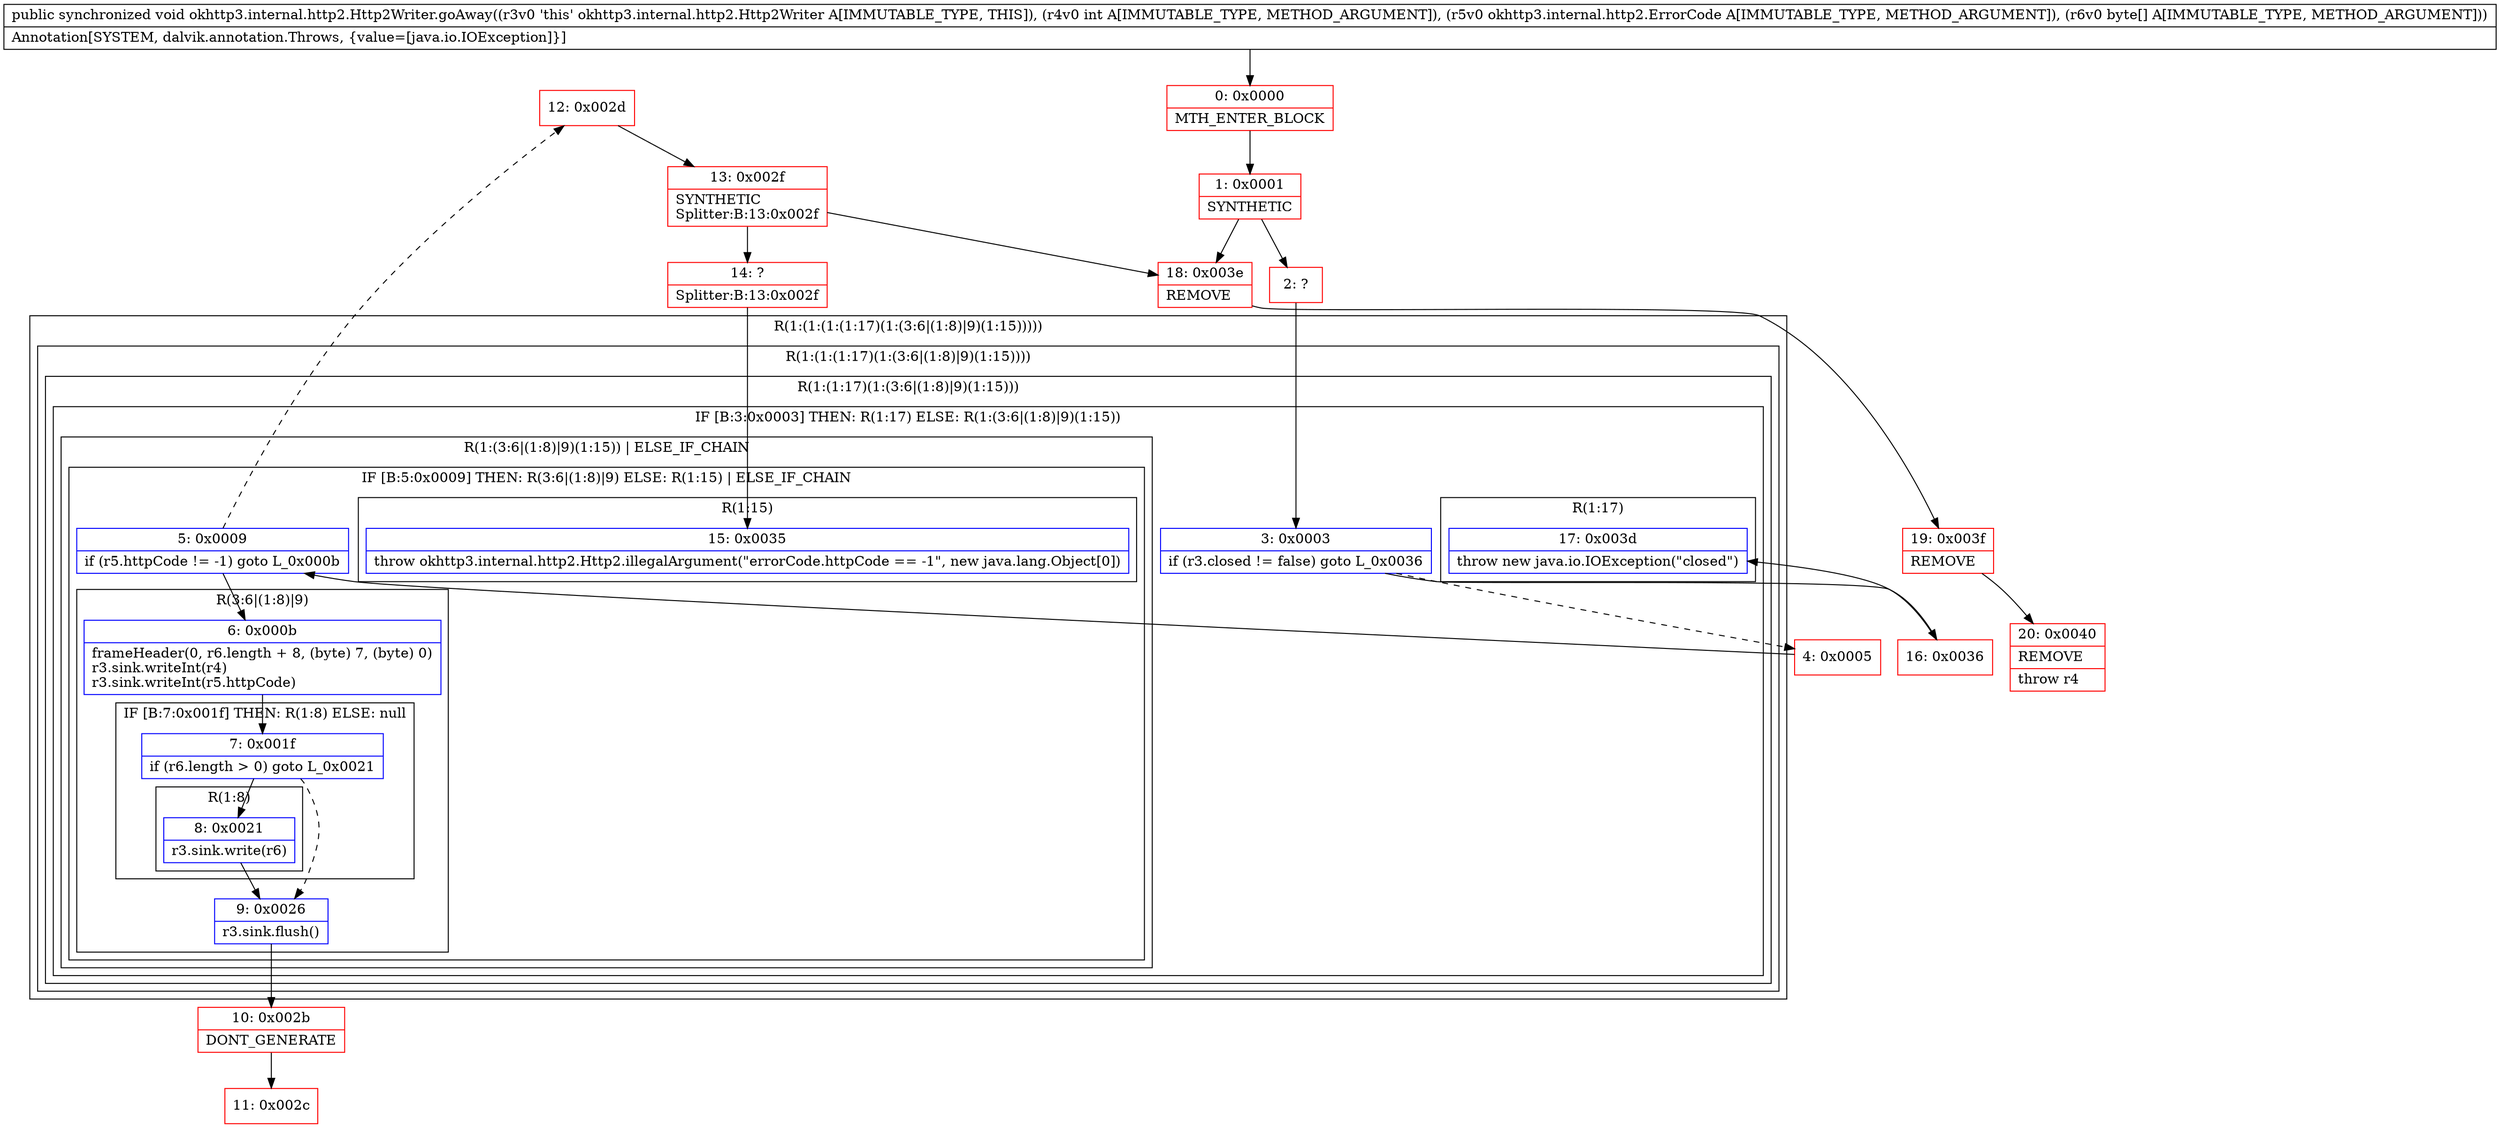 digraph "CFG forokhttp3.internal.http2.Http2Writer.goAway(ILokhttp3\/internal\/http2\/ErrorCode;[B)V" {
subgraph cluster_Region_865640712 {
label = "R(1:(1:(1:(1:17)(1:(3:6|(1:8)|9)(1:15)))))";
node [shape=record,color=blue];
subgraph cluster_Region_2040681858 {
label = "R(1:(1:(1:17)(1:(3:6|(1:8)|9)(1:15))))";
node [shape=record,color=blue];
subgraph cluster_Region_1703057655 {
label = "R(1:(1:17)(1:(3:6|(1:8)|9)(1:15)))";
node [shape=record,color=blue];
subgraph cluster_IfRegion_1943218668 {
label = "IF [B:3:0x0003] THEN: R(1:17) ELSE: R(1:(3:6|(1:8)|9)(1:15))";
node [shape=record,color=blue];
Node_3 [shape=record,label="{3\:\ 0x0003|if (r3.closed != false) goto L_0x0036\l}"];
subgraph cluster_Region_95770239 {
label = "R(1:17)";
node [shape=record,color=blue];
Node_17 [shape=record,label="{17\:\ 0x003d|throw new java.io.IOException(\"closed\")\l}"];
}
subgraph cluster_Region_1850739982 {
label = "R(1:(3:6|(1:8)|9)(1:15)) | ELSE_IF_CHAIN\l";
node [shape=record,color=blue];
subgraph cluster_IfRegion_535061779 {
label = "IF [B:5:0x0009] THEN: R(3:6|(1:8)|9) ELSE: R(1:15) | ELSE_IF_CHAIN\l";
node [shape=record,color=blue];
Node_5 [shape=record,label="{5\:\ 0x0009|if (r5.httpCode != \-1) goto L_0x000b\l}"];
subgraph cluster_Region_1972544330 {
label = "R(3:6|(1:8)|9)";
node [shape=record,color=blue];
Node_6 [shape=record,label="{6\:\ 0x000b|frameHeader(0, r6.length + 8, (byte) 7, (byte) 0)\lr3.sink.writeInt(r4)\lr3.sink.writeInt(r5.httpCode)\l}"];
subgraph cluster_IfRegion_1522205993 {
label = "IF [B:7:0x001f] THEN: R(1:8) ELSE: null";
node [shape=record,color=blue];
Node_7 [shape=record,label="{7\:\ 0x001f|if (r6.length \> 0) goto L_0x0021\l}"];
subgraph cluster_Region_879577869 {
label = "R(1:8)";
node [shape=record,color=blue];
Node_8 [shape=record,label="{8\:\ 0x0021|r3.sink.write(r6)\l}"];
}
}
Node_9 [shape=record,label="{9\:\ 0x0026|r3.sink.flush()\l}"];
}
subgraph cluster_Region_136146030 {
label = "R(1:15)";
node [shape=record,color=blue];
Node_15 [shape=record,label="{15\:\ 0x0035|throw okhttp3.internal.http2.Http2.illegalArgument(\"errorCode.httpCode == \-1\", new java.lang.Object[0])\l}"];
}
}
}
}
}
}
}
Node_0 [shape=record,color=red,label="{0\:\ 0x0000|MTH_ENTER_BLOCK\l}"];
Node_1 [shape=record,color=red,label="{1\:\ 0x0001|SYNTHETIC\l}"];
Node_2 [shape=record,color=red,label="{2\:\ ?}"];
Node_4 [shape=record,color=red,label="{4\:\ 0x0005}"];
Node_10 [shape=record,color=red,label="{10\:\ 0x002b|DONT_GENERATE\l}"];
Node_11 [shape=record,color=red,label="{11\:\ 0x002c}"];
Node_12 [shape=record,color=red,label="{12\:\ 0x002d}"];
Node_13 [shape=record,color=red,label="{13\:\ 0x002f|SYNTHETIC\lSplitter:B:13:0x002f\l}"];
Node_14 [shape=record,color=red,label="{14\:\ ?|Splitter:B:13:0x002f\l}"];
Node_16 [shape=record,color=red,label="{16\:\ 0x0036}"];
Node_18 [shape=record,color=red,label="{18\:\ 0x003e|REMOVE\l}"];
Node_19 [shape=record,color=red,label="{19\:\ 0x003f|REMOVE\l}"];
Node_20 [shape=record,color=red,label="{20\:\ 0x0040|REMOVE\l|throw r4\l}"];
MethodNode[shape=record,label="{public synchronized void okhttp3.internal.http2.Http2Writer.goAway((r3v0 'this' okhttp3.internal.http2.Http2Writer A[IMMUTABLE_TYPE, THIS]), (r4v0 int A[IMMUTABLE_TYPE, METHOD_ARGUMENT]), (r5v0 okhttp3.internal.http2.ErrorCode A[IMMUTABLE_TYPE, METHOD_ARGUMENT]), (r6v0 byte[] A[IMMUTABLE_TYPE, METHOD_ARGUMENT]))  | Annotation[SYSTEM, dalvik.annotation.Throws, \{value=[java.io.IOException]\}]\l}"];
MethodNode -> Node_0;
Node_3 -> Node_4[style=dashed];
Node_3 -> Node_16;
Node_5 -> Node_6;
Node_5 -> Node_12[style=dashed];
Node_6 -> Node_7;
Node_7 -> Node_8;
Node_7 -> Node_9[style=dashed];
Node_8 -> Node_9;
Node_9 -> Node_10;
Node_0 -> Node_1;
Node_1 -> Node_2;
Node_1 -> Node_18;
Node_2 -> Node_3;
Node_4 -> Node_5;
Node_10 -> Node_11;
Node_12 -> Node_13;
Node_13 -> Node_14;
Node_13 -> Node_18;
Node_14 -> Node_15;
Node_16 -> Node_17;
Node_18 -> Node_19;
Node_19 -> Node_20;
}


